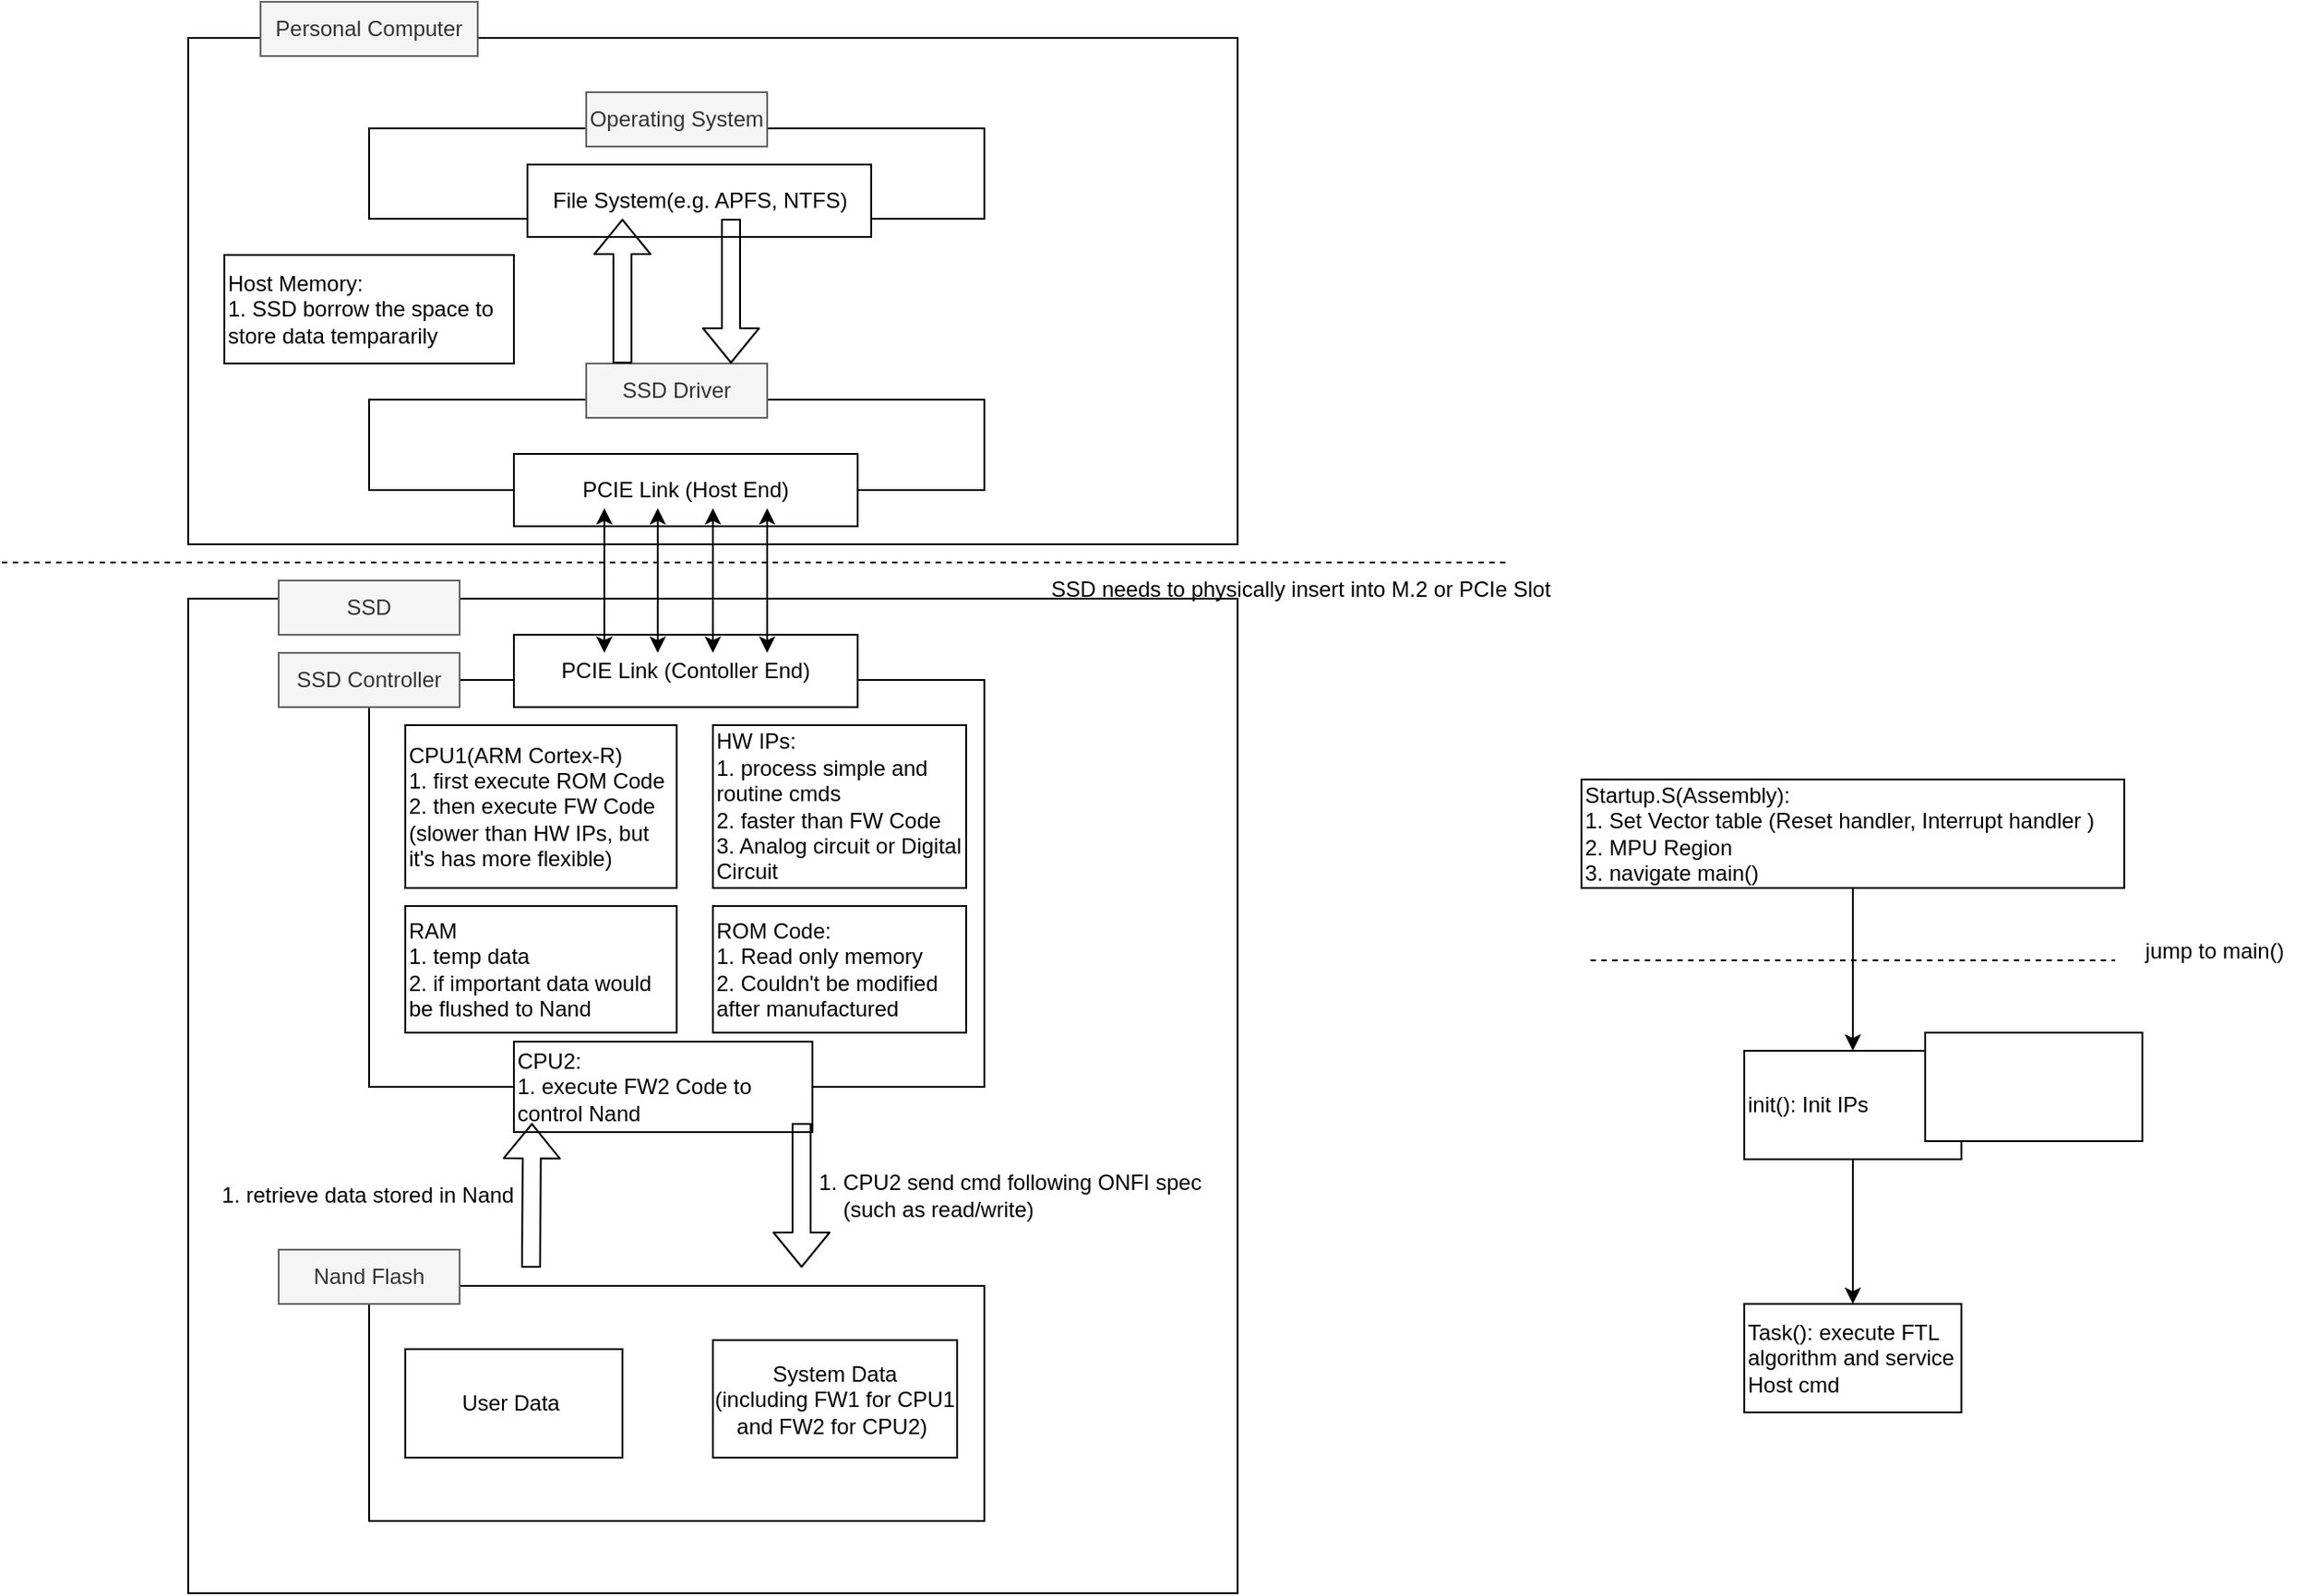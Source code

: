 <mxfile>
    <diagram id="YgYKqs37oB5x8q6iYFd7" name="第1頁">
        <mxGraphModel dx="2560" dy="2203" grid="1" gridSize="10" guides="1" tooltips="1" connect="1" arrows="1" fold="1" page="1" pageScale="1" pageWidth="827" pageHeight="1169" math="0" shadow="0">
            <root>
                <mxCell id="0"/>
                <mxCell id="1" parent="0"/>
                <mxCell id="71" value="" style="rounded=0;whiteSpace=wrap;html=1;" vertex="1" parent="1">
                    <mxGeometry x="-380" y="-270" width="580" height="280" as="geometry"/>
                </mxCell>
                <mxCell id="63" value="" style="rounded=0;whiteSpace=wrap;html=1;" vertex="1" parent="1">
                    <mxGeometry x="-380" y="40" width="580" height="550" as="geometry"/>
                </mxCell>
                <mxCell id="5" value="" style="edgeStyle=none;html=1;" edge="1" parent="1" source="3" target="4">
                    <mxGeometry relative="1" as="geometry"/>
                </mxCell>
                <mxCell id="3" value="Startup.S(Assembly):&amp;nbsp;&lt;div&gt;1. Set Vector table (Reset handler, Interrupt handler )&lt;/div&gt;&lt;div&gt;2. MPU Region&lt;/div&gt;&lt;div style=&quot;&quot;&gt;3. navigate main()&lt;/div&gt;" style="rounded=0;whiteSpace=wrap;html=1;align=left;" vertex="1" parent="1">
                    <mxGeometry x="390" y="140" width="300" height="60" as="geometry"/>
                </mxCell>
                <mxCell id="11" value="" style="edgeStyle=none;html=1;" edge="1" parent="1" source="4" target="10">
                    <mxGeometry relative="1" as="geometry"/>
                </mxCell>
                <mxCell id="4" value="init(): Init IPs" style="whiteSpace=wrap;html=1;align=left;rounded=0;" vertex="1" parent="1">
                    <mxGeometry x="480" y="290" width="120" height="60" as="geometry"/>
                </mxCell>
                <mxCell id="8" value="" style="endArrow=none;dashed=1;html=1;" edge="1" parent="1">
                    <mxGeometry width="50" height="50" relative="1" as="geometry">
                        <mxPoint x="395" y="240" as="sourcePoint"/>
                        <mxPoint x="685" y="240" as="targetPoint"/>
                    </mxGeometry>
                </mxCell>
                <mxCell id="9" value="jump to main()" style="text;html=1;align=center;verticalAlign=middle;whiteSpace=wrap;rounded=0;" vertex="1" parent="1">
                    <mxGeometry x="690" y="220" width="100" height="30" as="geometry"/>
                </mxCell>
                <mxCell id="10" value="Task(): execute FTL algorithm and service Host cmd" style="whiteSpace=wrap;html=1;align=left;rounded=0;" vertex="1" parent="1">
                    <mxGeometry x="480" y="430" width="120" height="60" as="geometry"/>
                </mxCell>
                <mxCell id="13" value="" style="rounded=0;whiteSpace=wrap;html=1;" vertex="1" parent="1">
                    <mxGeometry x="580" y="280" width="120" height="60" as="geometry"/>
                </mxCell>
                <mxCell id="14" value="" style="rounded=0;whiteSpace=wrap;html=1;" vertex="1" parent="1">
                    <mxGeometry x="580" y="280" width="120" height="60" as="geometry"/>
                </mxCell>
                <mxCell id="15" value="" style="rounded=0;whiteSpace=wrap;html=1;" vertex="1" parent="1">
                    <mxGeometry x="580" y="280" width="120" height="60" as="geometry"/>
                </mxCell>
                <mxCell id="16" value="" style="rounded=0;whiteSpace=wrap;html=1;" vertex="1" parent="1">
                    <mxGeometry x="580" y="280" width="120" height="60" as="geometry"/>
                </mxCell>
                <mxCell id="17" value="" style="rounded=0;whiteSpace=wrap;html=1;align=left;" vertex="1" parent="1">
                    <mxGeometry x="-280" y="85" width="340" height="225" as="geometry"/>
                </mxCell>
                <mxCell id="18" value="CPU1(ARM Cortex-R)&lt;div&gt;1. first execute ROM Code&lt;/div&gt;&lt;div&gt;2. then execute FW Code (slower than HW IPs, but it&#39;s has more flexible)&lt;/div&gt;" style="rounded=0;whiteSpace=wrap;html=1;align=left;" vertex="1" parent="1">
                    <mxGeometry x="-260" y="110" width="150" height="90" as="geometry"/>
                </mxCell>
                <mxCell id="19" value="CPU2:&lt;div&gt;1. execute FW2 Code to control Nand&lt;/div&gt;" style="rounded=0;whiteSpace=wrap;html=1;align=left;" vertex="1" parent="1">
                    <mxGeometry x="-200" y="285" width="165" height="50" as="geometry"/>
                </mxCell>
                <mxCell id="21" value="ROM Code:&lt;div&gt;1. Read only memory&lt;/div&gt;&lt;div&gt;2. Couldn&#39;t be modified after manufactured&lt;/div&gt;" style="rounded=0;whiteSpace=wrap;html=1;align=left;" vertex="1" parent="1">
                    <mxGeometry x="-90" y="210" width="140" height="70" as="geometry"/>
                </mxCell>
                <mxCell id="22" value="" style="rounded=0;whiteSpace=wrap;html=1;align=left;" vertex="1" parent="1">
                    <mxGeometry x="-280" y="420" width="340" height="130" as="geometry"/>
                </mxCell>
                <mxCell id="24" value="HW IPs:&amp;nbsp;&lt;div&gt;1. process simple and routine cmds&lt;/div&gt;&lt;div&gt;2. faster than FW Code&lt;/div&gt;&lt;div&gt;3. Analog circuit or Digital Circuit&lt;/div&gt;" style="rounded=0;whiteSpace=wrap;html=1;align=left;" vertex="1" parent="1">
                    <mxGeometry x="-90" y="110" width="140" height="90" as="geometry"/>
                </mxCell>
                <mxCell id="26" value="RAM&lt;div&gt;1. temp data&lt;/div&gt;&lt;div&gt;2. if important data would be flushed to Nand&lt;/div&gt;" style="rounded=0;whiteSpace=wrap;html=1;align=left;" vertex="1" parent="1">
                    <mxGeometry x="-260" y="210" width="150" height="70" as="geometry"/>
                </mxCell>
                <mxCell id="30" value="" style="shape=flexArrow;endArrow=classic;html=1;" edge="1" parent="1">
                    <mxGeometry width="50" height="50" relative="1" as="geometry">
                        <mxPoint x="-41" y="330" as="sourcePoint"/>
                        <mxPoint x="-41" y="410" as="targetPoint"/>
                    </mxGeometry>
                </mxCell>
                <mxCell id="31" value="" style="shape=flexArrow;endArrow=classic;html=1;" edge="1" parent="1">
                    <mxGeometry width="50" height="50" relative="1" as="geometry">
                        <mxPoint x="-190.5" y="410" as="sourcePoint"/>
                        <mxPoint x="-190" y="330" as="targetPoint"/>
                    </mxGeometry>
                </mxCell>
                <mxCell id="36" value="SSD Controller" style="text;html=1;align=center;verticalAlign=middle;whiteSpace=wrap;rounded=0;fillColor=#f5f5f5;fontColor=#333333;strokeColor=#666666;" vertex="1" parent="1">
                    <mxGeometry x="-330" y="70" width="100" height="30" as="geometry"/>
                </mxCell>
                <mxCell id="37" value="Nand Flash" style="text;html=1;align=center;verticalAlign=middle;whiteSpace=wrap;rounded=0;fillColor=#f5f5f5;fontColor=#333333;strokeColor=#666666;" vertex="1" parent="1">
                    <mxGeometry x="-330" y="400" width="100" height="30" as="geometry"/>
                </mxCell>
                <mxCell id="38" value="User Data&amp;nbsp;" style="rounded=0;whiteSpace=wrap;html=1;" vertex="1" parent="1">
                    <mxGeometry x="-260" y="455" width="120" height="60" as="geometry"/>
                </mxCell>
                <mxCell id="39" value="System Data&lt;div&gt;(including FW1 for CPU1 and FW2 for CPU2)&amp;nbsp;&lt;/div&gt;" style="rounded=0;whiteSpace=wrap;html=1;" vertex="1" parent="1">
                    <mxGeometry x="-90" y="450" width="135" height="65" as="geometry"/>
                </mxCell>
                <mxCell id="40" value="" style="rounded=0;whiteSpace=wrap;html=1;" vertex="1" parent="1">
                    <mxGeometry x="-280" y="-70" width="340" height="50" as="geometry"/>
                </mxCell>
                <mxCell id="42" value="SSD Driver" style="text;html=1;align=center;verticalAlign=middle;whiteSpace=wrap;rounded=0;fillColor=#f5f5f5;fontColor=#333333;strokeColor=#666666;" vertex="1" parent="1">
                    <mxGeometry x="-160" y="-90" width="100" height="30" as="geometry"/>
                </mxCell>
                <mxCell id="45" value="PCIE Link (Host End)" style="rounded=0;whiteSpace=wrap;html=1;" vertex="1" parent="1">
                    <mxGeometry x="-200" y="-40" width="190" height="40" as="geometry"/>
                </mxCell>
                <mxCell id="46" value="PCIE Link (Contoller End)" style="rounded=0;whiteSpace=wrap;html=1;" vertex="1" parent="1">
                    <mxGeometry x="-200" y="60" width="190" height="40" as="geometry"/>
                </mxCell>
                <mxCell id="49" value="" style="endArrow=classic;startArrow=classic;html=1;" edge="1" parent="1">
                    <mxGeometry width="50" height="50" relative="1" as="geometry">
                        <mxPoint x="-150" y="70" as="sourcePoint"/>
                        <mxPoint x="-150" y="-10" as="targetPoint"/>
                    </mxGeometry>
                </mxCell>
                <mxCell id="50" value="" style="endArrow=classic;startArrow=classic;html=1;" edge="1" parent="1">
                    <mxGeometry width="50" height="50" relative="1" as="geometry">
                        <mxPoint x="-120.5" y="70" as="sourcePoint"/>
                        <mxPoint x="-120.5" y="-10" as="targetPoint"/>
                    </mxGeometry>
                </mxCell>
                <mxCell id="51" value="" style="endArrow=classic;startArrow=classic;html=1;" edge="1" parent="1">
                    <mxGeometry width="50" height="50" relative="1" as="geometry">
                        <mxPoint x="-90" y="70" as="sourcePoint"/>
                        <mxPoint x="-90" y="-10" as="targetPoint"/>
                    </mxGeometry>
                </mxCell>
                <mxCell id="52" value="" style="endArrow=classic;startArrow=classic;html=1;" edge="1" parent="1">
                    <mxGeometry width="50" height="50" relative="1" as="geometry">
                        <mxPoint x="-60" y="70" as="sourcePoint"/>
                        <mxPoint x="-60" y="-10" as="targetPoint"/>
                    </mxGeometry>
                </mxCell>
                <mxCell id="57" value="&lt;ol&gt;&lt;li&gt;CPU2 send cmd following ONFI spec &lt;br&gt;(such as read/write)&lt;/li&gt;&lt;/ol&gt;" style="text;html=1;align=left;verticalAlign=middle;whiteSpace=wrap;rounded=0;" vertex="1" parent="1">
                    <mxGeometry x="-60" y="350" width="300" height="40" as="geometry"/>
                </mxCell>
                <mxCell id="58" value="&lt;ol&gt;&lt;li&gt;retrieve data stored in Nand&lt;/li&gt;&lt;/ol&gt;" style="text;html=1;align=left;verticalAlign=middle;whiteSpace=wrap;rounded=0;" vertex="1" parent="1">
                    <mxGeometry x="-390" y="350" width="300" height="40" as="geometry"/>
                </mxCell>
                <mxCell id="64" value="SSD" style="text;html=1;align=center;verticalAlign=middle;whiteSpace=wrap;rounded=0;fillColor=#f5f5f5;fontColor=#333333;strokeColor=#666666;" vertex="1" parent="1">
                    <mxGeometry x="-330" y="30" width="100" height="30" as="geometry"/>
                </mxCell>
                <mxCell id="65" value="" style="rounded=0;whiteSpace=wrap;html=1;" vertex="1" parent="1">
                    <mxGeometry x="-280" y="-220" width="340" height="50" as="geometry"/>
                </mxCell>
                <mxCell id="66" value="Operating System" style="text;html=1;align=center;verticalAlign=middle;whiteSpace=wrap;rounded=0;fillColor=#f5f5f5;fontColor=#333333;strokeColor=#666666;" vertex="1" parent="1">
                    <mxGeometry x="-160" y="-240" width="100" height="30" as="geometry"/>
                </mxCell>
                <mxCell id="67" value="File System(e.g. APFS, NTFS)" style="rounded=0;whiteSpace=wrap;html=1;" vertex="1" parent="1">
                    <mxGeometry x="-192.5" y="-200" width="190" height="40" as="geometry"/>
                </mxCell>
                <mxCell id="72" value="Personal Computer" style="text;html=1;align=center;verticalAlign=middle;whiteSpace=wrap;rounded=0;fillColor=#f5f5f5;fontColor=#333333;strokeColor=#666666;" vertex="1" parent="1">
                    <mxGeometry x="-340" y="-290" width="120" height="30" as="geometry"/>
                </mxCell>
                <mxCell id="73" value="" style="shape=flexArrow;endArrow=classic;html=1;" edge="1" parent="1">
                    <mxGeometry width="50" height="50" relative="1" as="geometry">
                        <mxPoint x="-80" y="-170" as="sourcePoint"/>
                        <mxPoint x="-80" y="-90" as="targetPoint"/>
                    </mxGeometry>
                </mxCell>
                <mxCell id="74" value="" style="shape=flexArrow;endArrow=classic;html=1;" edge="1" parent="1">
                    <mxGeometry width="50" height="50" relative="1" as="geometry">
                        <mxPoint x="-140" y="-90" as="sourcePoint"/>
                        <mxPoint x="-140" y="-170" as="targetPoint"/>
                    </mxGeometry>
                </mxCell>
                <mxCell id="75" value="Host Memory:&lt;div&gt;1. SSD borrow the space to store data tempararily&lt;/div&gt;" style="rounded=0;whiteSpace=wrap;html=1;align=left;" vertex="1" parent="1">
                    <mxGeometry x="-360" y="-150" width="160" height="60" as="geometry"/>
                </mxCell>
                <mxCell id="76" value="" style="endArrow=none;dashed=1;html=1;" edge="1" parent="1">
                    <mxGeometry width="50" height="50" relative="1" as="geometry">
                        <mxPoint x="-483" y="20" as="sourcePoint"/>
                        <mxPoint x="350" y="20" as="targetPoint"/>
                    </mxGeometry>
                </mxCell>
                <mxCell id="79" value="SSD needs to physically insert into M.2 or PCIe Slot" style="text;html=1;align=center;verticalAlign=middle;whiteSpace=wrap;rounded=0;" vertex="1" parent="1">
                    <mxGeometry x="80" y="20" width="310" height="30" as="geometry"/>
                </mxCell>
            </root>
        </mxGraphModel>
    </diagram>
</mxfile>